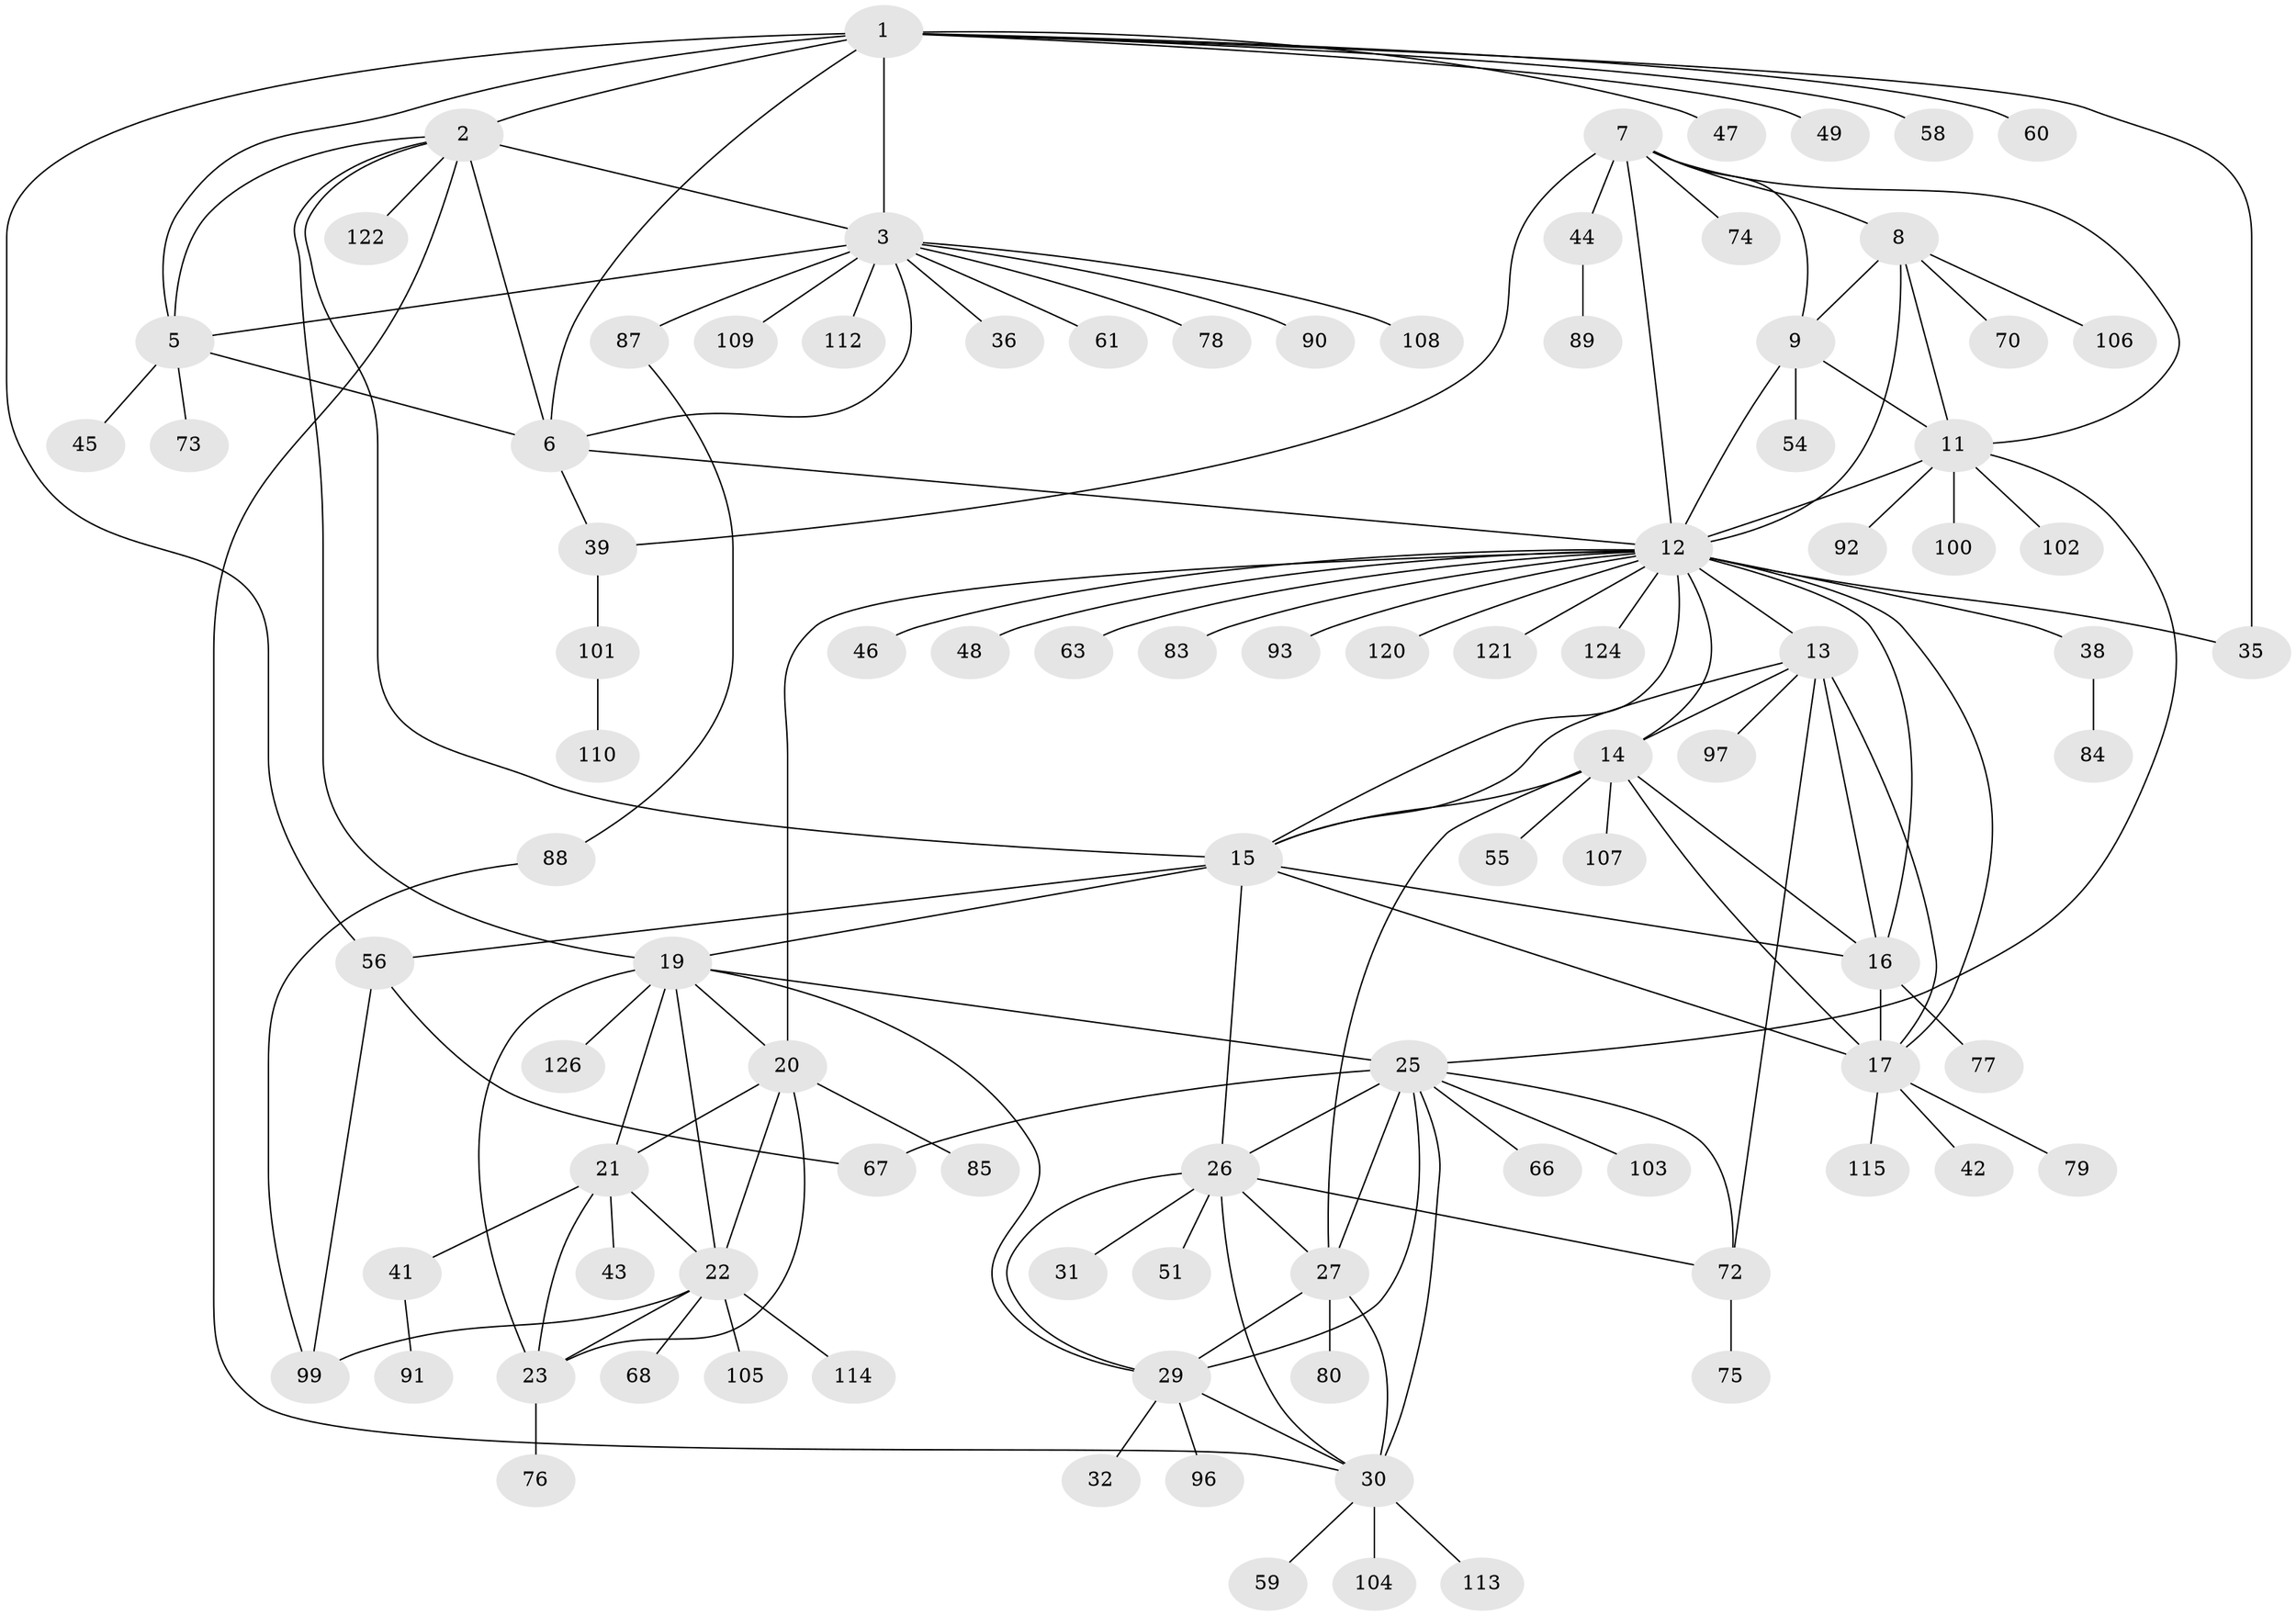 // Generated by graph-tools (version 1.1) at 2025/24/03/03/25 07:24:16]
// undirected, 95 vertices, 144 edges
graph export_dot {
graph [start="1"]
  node [color=gray90,style=filled];
  1 [super="+53"];
  2 [super="+4"];
  3 [super="+52"];
  5 [super="+118"];
  6;
  7 [super="+33"];
  8 [super="+10"];
  9;
  11 [super="+50"];
  12 [super="+18"];
  13 [super="+94"];
  14 [super="+37"];
  15 [super="+69"];
  16 [super="+40"];
  17 [super="+57"];
  19 [super="+82"];
  20 [super="+81"];
  21 [super="+98"];
  22 [super="+65"];
  23 [super="+24"];
  25 [super="+71"];
  26 [super="+34"];
  27 [super="+28"];
  29 [super="+123"];
  30 [super="+95"];
  31;
  32;
  35 [super="+62"];
  36;
  38;
  39;
  41;
  42;
  43;
  44;
  45;
  46;
  47;
  48;
  49;
  51;
  54;
  55;
  56 [super="+64"];
  58;
  59;
  60;
  61;
  63;
  66;
  67;
  68;
  70;
  72 [super="+86"];
  73;
  74 [super="+111"];
  75;
  76;
  77;
  78 [super="+117"];
  79;
  80;
  83;
  84;
  85;
  87;
  88 [super="+116"];
  89;
  90;
  91;
  92 [super="+119"];
  93;
  96;
  97;
  99;
  100;
  101;
  102;
  103;
  104;
  105;
  106;
  107;
  108;
  109;
  110;
  112;
  113;
  114 [super="+125"];
  115;
  120;
  121;
  122;
  124;
  126;
  1 -- 2 [weight=2];
  1 -- 3;
  1 -- 5;
  1 -- 6;
  1 -- 35;
  1 -- 47;
  1 -- 49;
  1 -- 56;
  1 -- 58;
  1 -- 60;
  2 -- 3 [weight=2];
  2 -- 5 [weight=2];
  2 -- 6 [weight=2];
  2 -- 30;
  2 -- 122;
  2 -- 19;
  2 -- 15;
  3 -- 5;
  3 -- 6;
  3 -- 36;
  3 -- 61;
  3 -- 78;
  3 -- 87;
  3 -- 90;
  3 -- 108;
  3 -- 109;
  3 -- 112;
  5 -- 6;
  5 -- 45;
  5 -- 73;
  6 -- 12;
  6 -- 39;
  7 -- 8 [weight=2];
  7 -- 9;
  7 -- 11;
  7 -- 12;
  7 -- 39;
  7 -- 44;
  7 -- 74;
  8 -- 9 [weight=2];
  8 -- 11 [weight=2];
  8 -- 12 [weight=2];
  8 -- 106;
  8 -- 70;
  9 -- 11;
  9 -- 12;
  9 -- 54;
  11 -- 12;
  11 -- 25;
  11 -- 92;
  11 -- 100;
  11 -- 102;
  12 -- 20;
  12 -- 83;
  12 -- 93;
  12 -- 120;
  12 -- 124;
  12 -- 38;
  12 -- 13;
  12 -- 14;
  12 -- 15;
  12 -- 16;
  12 -- 17;
  12 -- 46;
  12 -- 48;
  12 -- 121;
  12 -- 63;
  12 -- 35;
  13 -- 14;
  13 -- 15;
  13 -- 16;
  13 -- 17;
  13 -- 72;
  13 -- 97;
  14 -- 15;
  14 -- 16;
  14 -- 17;
  14 -- 55;
  14 -- 107;
  14 -- 27;
  15 -- 16;
  15 -- 17;
  15 -- 19;
  15 -- 56;
  15 -- 26;
  16 -- 17;
  16 -- 77;
  17 -- 42;
  17 -- 79;
  17 -- 115;
  19 -- 20;
  19 -- 21;
  19 -- 22;
  19 -- 23 [weight=2];
  19 -- 29;
  19 -- 126;
  19 -- 25;
  20 -- 21;
  20 -- 22;
  20 -- 23 [weight=2];
  20 -- 85;
  21 -- 22;
  21 -- 23 [weight=2];
  21 -- 41;
  21 -- 43;
  22 -- 23 [weight=2];
  22 -- 99;
  22 -- 105;
  22 -- 114;
  22 -- 68;
  23 -- 76;
  25 -- 26;
  25 -- 27 [weight=2];
  25 -- 29;
  25 -- 30;
  25 -- 66;
  25 -- 67;
  25 -- 72;
  25 -- 103;
  26 -- 27 [weight=2];
  26 -- 29;
  26 -- 30;
  26 -- 31;
  26 -- 51;
  26 -- 72;
  27 -- 29 [weight=2];
  27 -- 30 [weight=2];
  27 -- 80;
  29 -- 30;
  29 -- 32;
  29 -- 96;
  30 -- 59;
  30 -- 113;
  30 -- 104;
  38 -- 84;
  39 -- 101;
  41 -- 91;
  44 -- 89;
  56 -- 67;
  56 -- 99;
  72 -- 75;
  87 -- 88;
  88 -- 99;
  101 -- 110;
}
